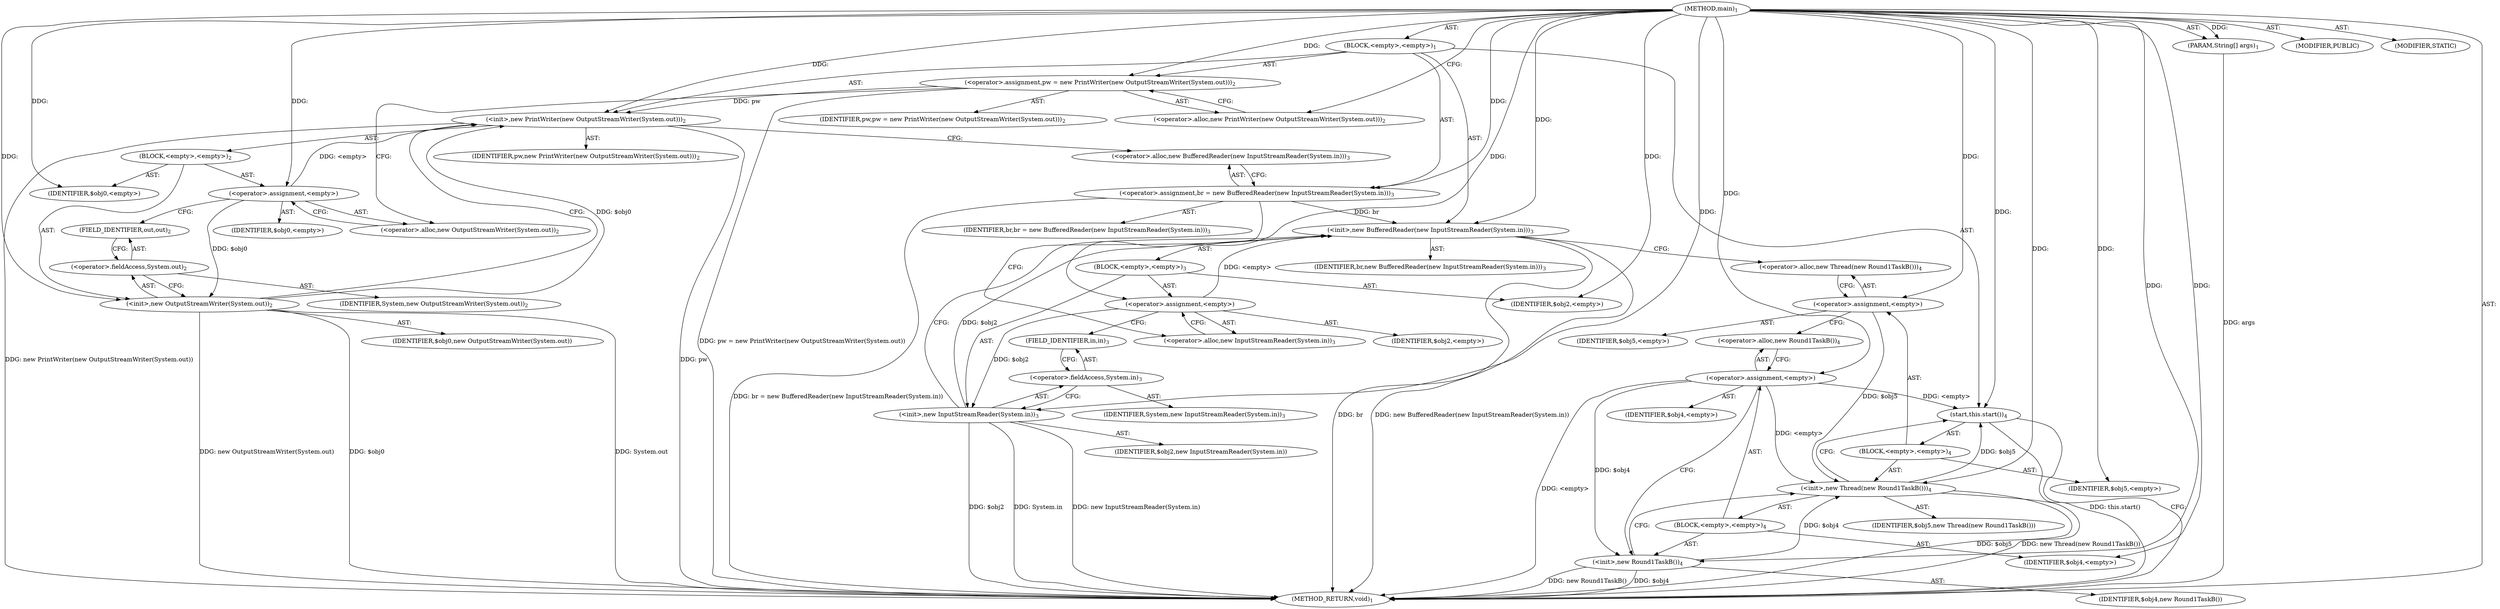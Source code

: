 digraph "main" {  
"17" [label = <(METHOD,main)<SUB>1</SUB>> ]
"18" [label = <(PARAM,String[] args)<SUB>1</SUB>> ]
"19" [label = <(BLOCK,&lt;empty&gt;,&lt;empty&gt;)<SUB>1</SUB>> ]
"20" [label = <(&lt;operator&gt;.assignment,pw = new PrintWriter(new OutputStreamWriter(System.out)))<SUB>2</SUB>> ]
"21" [label = <(IDENTIFIER,pw,pw = new PrintWriter(new OutputStreamWriter(System.out)))<SUB>2</SUB>> ]
"22" [label = <(&lt;operator&gt;.alloc,new PrintWriter(new OutputStreamWriter(System.out)))<SUB>2</SUB>> ]
"23" [label = <(&lt;init&gt;,new PrintWriter(new OutputStreamWriter(System.out)))<SUB>2</SUB>> ]
"24" [label = <(IDENTIFIER,pw,new PrintWriter(new OutputStreamWriter(System.out)))<SUB>2</SUB>> ]
"25" [label = <(BLOCK,&lt;empty&gt;,&lt;empty&gt;)<SUB>2</SUB>> ]
"26" [label = <(&lt;operator&gt;.assignment,&lt;empty&gt;)> ]
"27" [label = <(IDENTIFIER,$obj0,&lt;empty&gt;)> ]
"28" [label = <(&lt;operator&gt;.alloc,new OutputStreamWriter(System.out))<SUB>2</SUB>> ]
"29" [label = <(&lt;init&gt;,new OutputStreamWriter(System.out))<SUB>2</SUB>> ]
"30" [label = <(IDENTIFIER,$obj0,new OutputStreamWriter(System.out))> ]
"31" [label = <(&lt;operator&gt;.fieldAccess,System.out)<SUB>2</SUB>> ]
"32" [label = <(IDENTIFIER,System,new OutputStreamWriter(System.out))<SUB>2</SUB>> ]
"33" [label = <(FIELD_IDENTIFIER,out,out)<SUB>2</SUB>> ]
"34" [label = <(IDENTIFIER,$obj0,&lt;empty&gt;)> ]
"35" [label = <(&lt;operator&gt;.assignment,br = new BufferedReader(new InputStreamReader(System.in)))<SUB>3</SUB>> ]
"36" [label = <(IDENTIFIER,br,br = new BufferedReader(new InputStreamReader(System.in)))<SUB>3</SUB>> ]
"37" [label = <(&lt;operator&gt;.alloc,new BufferedReader(new InputStreamReader(System.in)))<SUB>3</SUB>> ]
"38" [label = <(&lt;init&gt;,new BufferedReader(new InputStreamReader(System.in)))<SUB>3</SUB>> ]
"39" [label = <(IDENTIFIER,br,new BufferedReader(new InputStreamReader(System.in)))<SUB>3</SUB>> ]
"40" [label = <(BLOCK,&lt;empty&gt;,&lt;empty&gt;)<SUB>3</SUB>> ]
"41" [label = <(&lt;operator&gt;.assignment,&lt;empty&gt;)> ]
"42" [label = <(IDENTIFIER,$obj2,&lt;empty&gt;)> ]
"43" [label = <(&lt;operator&gt;.alloc,new InputStreamReader(System.in))<SUB>3</SUB>> ]
"44" [label = <(&lt;init&gt;,new InputStreamReader(System.in))<SUB>3</SUB>> ]
"45" [label = <(IDENTIFIER,$obj2,new InputStreamReader(System.in))> ]
"46" [label = <(&lt;operator&gt;.fieldAccess,System.in)<SUB>3</SUB>> ]
"47" [label = <(IDENTIFIER,System,new InputStreamReader(System.in))<SUB>3</SUB>> ]
"48" [label = <(FIELD_IDENTIFIER,in,in)<SUB>3</SUB>> ]
"49" [label = <(IDENTIFIER,$obj2,&lt;empty&gt;)> ]
"50" [label = <(start,this.start())<SUB>4</SUB>> ]
"51" [label = <(BLOCK,&lt;empty&gt;,&lt;empty&gt;)<SUB>4</SUB>> ]
"52" [label = <(&lt;operator&gt;.assignment,&lt;empty&gt;)> ]
"53" [label = <(IDENTIFIER,$obj5,&lt;empty&gt;)> ]
"54" [label = <(&lt;operator&gt;.alloc,new Thread(new Round1TaskB()))<SUB>4</SUB>> ]
"55" [label = <(&lt;init&gt;,new Thread(new Round1TaskB()))<SUB>4</SUB>> ]
"56" [label = <(IDENTIFIER,$obj5,new Thread(new Round1TaskB()))> ]
"57" [label = <(BLOCK,&lt;empty&gt;,&lt;empty&gt;)<SUB>4</SUB>> ]
"58" [label = <(&lt;operator&gt;.assignment,&lt;empty&gt;)> ]
"59" [label = <(IDENTIFIER,$obj4,&lt;empty&gt;)> ]
"60" [label = <(&lt;operator&gt;.alloc,new Round1TaskB())<SUB>4</SUB>> ]
"61" [label = <(&lt;init&gt;,new Round1TaskB())<SUB>4</SUB>> ]
"62" [label = <(IDENTIFIER,$obj4,new Round1TaskB())> ]
"63" [label = <(IDENTIFIER,$obj4,&lt;empty&gt;)> ]
"64" [label = <(IDENTIFIER,$obj5,&lt;empty&gt;)> ]
"65" [label = <(MODIFIER,PUBLIC)> ]
"66" [label = <(MODIFIER,STATIC)> ]
"67" [label = <(METHOD_RETURN,void)<SUB>1</SUB>> ]
  "17" -> "18"  [ label = "AST: "] 
  "17" -> "19"  [ label = "AST: "] 
  "17" -> "65"  [ label = "AST: "] 
  "17" -> "66"  [ label = "AST: "] 
  "17" -> "67"  [ label = "AST: "] 
  "19" -> "20"  [ label = "AST: "] 
  "19" -> "23"  [ label = "AST: "] 
  "19" -> "35"  [ label = "AST: "] 
  "19" -> "38"  [ label = "AST: "] 
  "19" -> "50"  [ label = "AST: "] 
  "20" -> "21"  [ label = "AST: "] 
  "20" -> "22"  [ label = "AST: "] 
  "23" -> "24"  [ label = "AST: "] 
  "23" -> "25"  [ label = "AST: "] 
  "25" -> "26"  [ label = "AST: "] 
  "25" -> "29"  [ label = "AST: "] 
  "25" -> "34"  [ label = "AST: "] 
  "26" -> "27"  [ label = "AST: "] 
  "26" -> "28"  [ label = "AST: "] 
  "29" -> "30"  [ label = "AST: "] 
  "29" -> "31"  [ label = "AST: "] 
  "31" -> "32"  [ label = "AST: "] 
  "31" -> "33"  [ label = "AST: "] 
  "35" -> "36"  [ label = "AST: "] 
  "35" -> "37"  [ label = "AST: "] 
  "38" -> "39"  [ label = "AST: "] 
  "38" -> "40"  [ label = "AST: "] 
  "40" -> "41"  [ label = "AST: "] 
  "40" -> "44"  [ label = "AST: "] 
  "40" -> "49"  [ label = "AST: "] 
  "41" -> "42"  [ label = "AST: "] 
  "41" -> "43"  [ label = "AST: "] 
  "44" -> "45"  [ label = "AST: "] 
  "44" -> "46"  [ label = "AST: "] 
  "46" -> "47"  [ label = "AST: "] 
  "46" -> "48"  [ label = "AST: "] 
  "50" -> "51"  [ label = "AST: "] 
  "51" -> "52"  [ label = "AST: "] 
  "51" -> "55"  [ label = "AST: "] 
  "51" -> "64"  [ label = "AST: "] 
  "52" -> "53"  [ label = "AST: "] 
  "52" -> "54"  [ label = "AST: "] 
  "55" -> "56"  [ label = "AST: "] 
  "55" -> "57"  [ label = "AST: "] 
  "57" -> "58"  [ label = "AST: "] 
  "57" -> "61"  [ label = "AST: "] 
  "57" -> "63"  [ label = "AST: "] 
  "58" -> "59"  [ label = "AST: "] 
  "58" -> "60"  [ label = "AST: "] 
  "61" -> "62"  [ label = "AST: "] 
  "20" -> "28"  [ label = "CFG: "] 
  "23" -> "37"  [ label = "CFG: "] 
  "35" -> "43"  [ label = "CFG: "] 
  "38" -> "54"  [ label = "CFG: "] 
  "50" -> "67"  [ label = "CFG: "] 
  "22" -> "20"  [ label = "CFG: "] 
  "37" -> "35"  [ label = "CFG: "] 
  "26" -> "33"  [ label = "CFG: "] 
  "29" -> "23"  [ label = "CFG: "] 
  "41" -> "48"  [ label = "CFG: "] 
  "44" -> "38"  [ label = "CFG: "] 
  "52" -> "60"  [ label = "CFG: "] 
  "55" -> "50"  [ label = "CFG: "] 
  "28" -> "26"  [ label = "CFG: "] 
  "31" -> "29"  [ label = "CFG: "] 
  "43" -> "41"  [ label = "CFG: "] 
  "46" -> "44"  [ label = "CFG: "] 
  "54" -> "52"  [ label = "CFG: "] 
  "33" -> "31"  [ label = "CFG: "] 
  "48" -> "46"  [ label = "CFG: "] 
  "58" -> "61"  [ label = "CFG: "] 
  "61" -> "55"  [ label = "CFG: "] 
  "60" -> "58"  [ label = "CFG: "] 
  "17" -> "22"  [ label = "CFG: "] 
  "18" -> "67"  [ label = "DDG: args"] 
  "20" -> "67"  [ label = "DDG: pw = new PrintWriter(new OutputStreamWriter(System.out))"] 
  "23" -> "67"  [ label = "DDG: pw"] 
  "29" -> "67"  [ label = "DDG: $obj0"] 
  "29" -> "67"  [ label = "DDG: System.out"] 
  "29" -> "67"  [ label = "DDG: new OutputStreamWriter(System.out)"] 
  "23" -> "67"  [ label = "DDG: new PrintWriter(new OutputStreamWriter(System.out))"] 
  "35" -> "67"  [ label = "DDG: br = new BufferedReader(new InputStreamReader(System.in))"] 
  "38" -> "67"  [ label = "DDG: br"] 
  "44" -> "67"  [ label = "DDG: $obj2"] 
  "44" -> "67"  [ label = "DDG: System.in"] 
  "44" -> "67"  [ label = "DDG: new InputStreamReader(System.in)"] 
  "38" -> "67"  [ label = "DDG: new BufferedReader(new InputStreamReader(System.in))"] 
  "55" -> "67"  [ label = "DDG: $obj5"] 
  "58" -> "67"  [ label = "DDG: &lt;empty&gt;"] 
  "61" -> "67"  [ label = "DDG: $obj4"] 
  "61" -> "67"  [ label = "DDG: new Round1TaskB()"] 
  "55" -> "67"  [ label = "DDG: new Thread(new Round1TaskB())"] 
  "50" -> "67"  [ label = "DDG: this.start()"] 
  "17" -> "18"  [ label = "DDG: "] 
  "17" -> "20"  [ label = "DDG: "] 
  "17" -> "35"  [ label = "DDG: "] 
  "20" -> "23"  [ label = "DDG: pw"] 
  "17" -> "23"  [ label = "DDG: "] 
  "26" -> "23"  [ label = "DDG: &lt;empty&gt;"] 
  "29" -> "23"  [ label = "DDG: $obj0"] 
  "35" -> "38"  [ label = "DDG: br"] 
  "17" -> "38"  [ label = "DDG: "] 
  "41" -> "38"  [ label = "DDG: &lt;empty&gt;"] 
  "44" -> "38"  [ label = "DDG: $obj2"] 
  "58" -> "50"  [ label = "DDG: &lt;empty&gt;"] 
  "55" -> "50"  [ label = "DDG: $obj5"] 
  "17" -> "50"  [ label = "DDG: "] 
  "17" -> "26"  [ label = "DDG: "] 
  "17" -> "34"  [ label = "DDG: "] 
  "17" -> "41"  [ label = "DDG: "] 
  "17" -> "49"  [ label = "DDG: "] 
  "17" -> "52"  [ label = "DDG: "] 
  "17" -> "64"  [ label = "DDG: "] 
  "26" -> "29"  [ label = "DDG: $obj0"] 
  "17" -> "29"  [ label = "DDG: "] 
  "41" -> "44"  [ label = "DDG: $obj2"] 
  "17" -> "44"  [ label = "DDG: "] 
  "52" -> "55"  [ label = "DDG: $obj5"] 
  "17" -> "55"  [ label = "DDG: "] 
  "58" -> "55"  [ label = "DDG: &lt;empty&gt;"] 
  "61" -> "55"  [ label = "DDG: $obj4"] 
  "17" -> "58"  [ label = "DDG: "] 
  "17" -> "63"  [ label = "DDG: "] 
  "58" -> "61"  [ label = "DDG: $obj4"] 
  "17" -> "61"  [ label = "DDG: "] 
}

